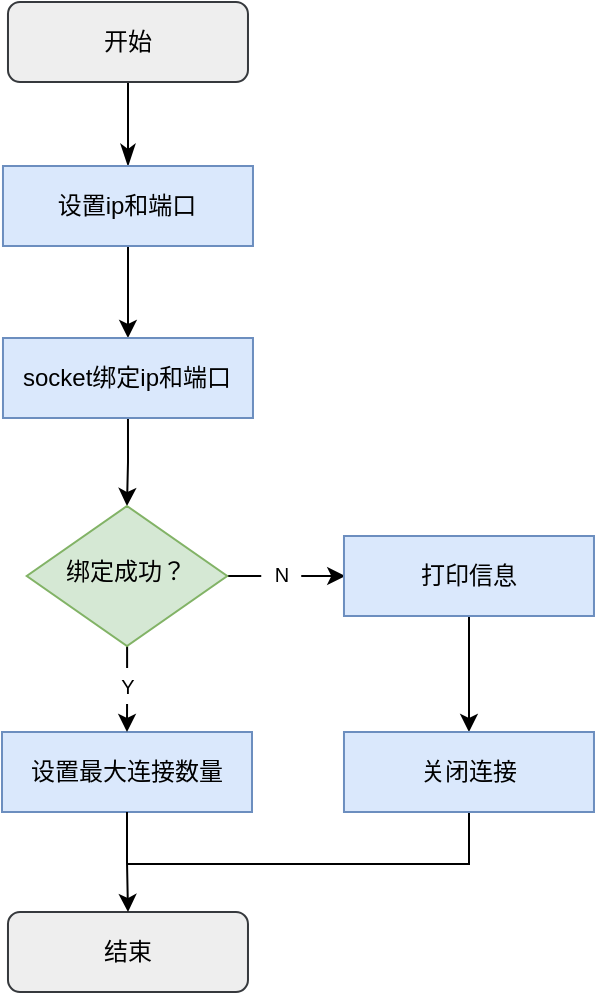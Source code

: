 <mxfile version="22.1.4" type="github">
  <diagram id="C5RBs43oDa-KdzZeNtuy" name="Page-1">
    <mxGraphModel dx="1015" dy="543" grid="1" gridSize="1" guides="1" tooltips="1" connect="1" arrows="1" fold="1" page="1" pageScale="1" pageWidth="827" pageHeight="1169" math="0" shadow="0">
      <root>
        <mxCell id="WIyWlLk6GJQsqaUBKTNV-0" />
        <mxCell id="WIyWlLk6GJQsqaUBKTNV-1" parent="WIyWlLk6GJQsqaUBKTNV-0" />
        <mxCell id="KgDcbHXpNngw1wZbkrTV-0" value="" style="rounded=0;html=1;jettySize=auto;orthogonalLoop=1;fontSize=11;endArrow=classicThin;endFill=1;endSize=8;strokeWidth=1;shadow=0;labelBackgroundColor=none;edgeStyle=orthogonalEdgeStyle;movable=1;resizable=1;rotatable=1;deletable=1;editable=1;locked=0;connectable=1;entryX=0.5;entryY=0;entryDx=0;entryDy=0;" parent="WIyWlLk6GJQsqaUBKTNV-1" source="KgDcbHXpNngw1wZbkrTV-1" target="KgDcbHXpNngw1wZbkrTV-11" edge="1">
          <mxGeometry relative="1" as="geometry">
            <mxPoint x="485.99" y="176" as="targetPoint" />
          </mxGeometry>
        </mxCell>
        <mxCell id="KgDcbHXpNngw1wZbkrTV-1" value="开始" style="rounded=1;whiteSpace=wrap;html=1;fontSize=12;glass=0;strokeWidth=1;shadow=0;fillColor=#eeeeee;strokeColor=#36393d;" parent="WIyWlLk6GJQsqaUBKTNV-1" vertex="1">
          <mxGeometry x="425.99" y="95" width="120" height="40" as="geometry" />
        </mxCell>
        <mxCell id="KgDcbHXpNngw1wZbkrTV-9" value="结束" style="rounded=1;whiteSpace=wrap;html=1;fontSize=12;glass=0;strokeWidth=1;shadow=0;fillColor=#eeeeee;strokeColor=#36393d;" parent="WIyWlLk6GJQsqaUBKTNV-1" vertex="1">
          <mxGeometry x="425.99" y="550" width="120" height="40" as="geometry" />
        </mxCell>
        <mxCell id="KgDcbHXpNngw1wZbkrTV-10" value="" style="edgeStyle=orthogonalEdgeStyle;rounded=0;orthogonalLoop=1;jettySize=auto;html=1;" parent="WIyWlLk6GJQsqaUBKTNV-1" source="KgDcbHXpNngw1wZbkrTV-11" target="KgDcbHXpNngw1wZbkrTV-13" edge="1">
          <mxGeometry relative="1" as="geometry" />
        </mxCell>
        <mxCell id="KgDcbHXpNngw1wZbkrTV-11" value="设置ip和端口" style="rounded=0;whiteSpace=wrap;html=1;fillColor=#dae8fc;strokeColor=#6c8ebf;" parent="WIyWlLk6GJQsqaUBKTNV-1" vertex="1">
          <mxGeometry x="423.49" y="177" width="125" height="40" as="geometry" />
        </mxCell>
        <mxCell id="KgDcbHXpNngw1wZbkrTV-12" value="" style="edgeStyle=orthogonalEdgeStyle;rounded=0;orthogonalLoop=1;jettySize=auto;html=1;exitX=0.5;exitY=1;exitDx=0;exitDy=0;entryX=0.5;entryY=0;entryDx=0;entryDy=0;" parent="WIyWlLk6GJQsqaUBKTNV-1" source="KgDcbHXpNngw1wZbkrTV-13" target="KgDcbHXpNngw1wZbkrTV-31" edge="1">
          <mxGeometry relative="1" as="geometry">
            <mxPoint x="483.994" y="297" as="sourcePoint" />
            <mxPoint x="484.5" y="346" as="targetPoint" />
          </mxGeometry>
        </mxCell>
        <mxCell id="KgDcbHXpNngw1wZbkrTV-13" value="socket绑定ip和端口" style="rounded=0;whiteSpace=wrap;html=1;fillColor=#dae8fc;strokeColor=#6c8ebf;" parent="WIyWlLk6GJQsqaUBKTNV-1" vertex="1">
          <mxGeometry x="423.49" y="263" width="125" height="40" as="geometry" />
        </mxCell>
        <mxCell id="KgDcbHXpNngw1wZbkrTV-26" value="设置最大连接数量" style="rounded=0;whiteSpace=wrap;html=1;fillColor=#dae8fc;strokeColor=#6c8ebf;" parent="WIyWlLk6GJQsqaUBKTNV-1" vertex="1">
          <mxGeometry x="423" y="460" width="125" height="40" as="geometry" />
        </mxCell>
        <mxCell id="KgDcbHXpNngw1wZbkrTV-27" value="" style="edgeStyle=orthogonalEdgeStyle;rounded=0;orthogonalLoop=1;jettySize=auto;html=1;exitX=0.5;exitY=1;exitDx=0;exitDy=0;" parent="WIyWlLk6GJQsqaUBKTNV-1" source="KgDcbHXpNngw1wZbkrTV-26" target="KgDcbHXpNngw1wZbkrTV-9" edge="1">
          <mxGeometry relative="1" as="geometry">
            <mxPoint x="707.62" y="645.034" as="sourcePoint" />
          </mxGeometry>
        </mxCell>
        <mxCell id="KgDcbHXpNngw1wZbkrTV-29" value="" style="edgeStyle=orthogonalEdgeStyle;rounded=0;orthogonalLoop=1;jettySize=auto;html=1;" parent="WIyWlLk6GJQsqaUBKTNV-1" edge="1">
          <mxGeometry relative="1" as="geometry">
            <mxPoint x="594.62" y="382" as="targetPoint" />
            <mxPoint x="535.62" y="382" as="sourcePoint" />
          </mxGeometry>
        </mxCell>
        <mxCell id="KgDcbHXpNngw1wZbkrTV-30" value="&lt;font style=&quot;font-size: 10px;&quot;&gt;N&lt;/font&gt;" style="text;html=1;strokeColor=none;fillColor=default;align=center;verticalAlign=middle;whiteSpace=wrap;rounded=0;" parent="WIyWlLk6GJQsqaUBKTNV-1" vertex="1">
          <mxGeometry x="552.62" y="372" width="20" height="18" as="geometry" />
        </mxCell>
        <mxCell id="KgDcbHXpNngw1wZbkrTV-33" value="" style="edgeStyle=orthogonalEdgeStyle;rounded=0;orthogonalLoop=1;jettySize=auto;html=1;" parent="WIyWlLk6GJQsqaUBKTNV-1" source="KgDcbHXpNngw1wZbkrTV-31" target="KgDcbHXpNngw1wZbkrTV-26" edge="1">
          <mxGeometry relative="1" as="geometry" />
        </mxCell>
        <mxCell id="KgDcbHXpNngw1wZbkrTV-31" value="绑定成功？" style="rhombus;whiteSpace=wrap;html=1;shadow=0;fontFamily=Helvetica;fontSize=12;align=center;strokeWidth=1;spacing=6;spacingTop=-4;fillColor=#d5e8d4;strokeColor=#82b366;" parent="WIyWlLk6GJQsqaUBKTNV-1" vertex="1">
          <mxGeometry x="435.37" y="347" width="100.25" height="70" as="geometry" />
        </mxCell>
        <mxCell id="KgDcbHXpNngw1wZbkrTV-32" value="&lt;font style=&quot;font-size: 10px;&quot;&gt;Y&lt;/font&gt;" style="text;html=1;strokeColor=none;fillColor=default;align=center;verticalAlign=middle;whiteSpace=wrap;rounded=0;" parent="WIyWlLk6GJQsqaUBKTNV-1" vertex="1">
          <mxGeometry x="475.99" y="428" width="20" height="18" as="geometry" />
        </mxCell>
        <mxCell id="KgDcbHXpNngw1wZbkrTV-36" value="" style="edgeStyle=orthogonalEdgeStyle;rounded=0;orthogonalLoop=1;jettySize=auto;html=1;" parent="WIyWlLk6GJQsqaUBKTNV-1" source="KgDcbHXpNngw1wZbkrTV-34" target="KgDcbHXpNngw1wZbkrTV-35" edge="1">
          <mxGeometry relative="1" as="geometry" />
        </mxCell>
        <mxCell id="KgDcbHXpNngw1wZbkrTV-34" value="打印信息" style="rounded=0;whiteSpace=wrap;html=1;fillColor=#dae8fc;strokeColor=#6c8ebf;" parent="WIyWlLk6GJQsqaUBKTNV-1" vertex="1">
          <mxGeometry x="593.99" y="362" width="125" height="40" as="geometry" />
        </mxCell>
        <mxCell id="KgDcbHXpNngw1wZbkrTV-37" style="edgeStyle=orthogonalEdgeStyle;rounded=0;orthogonalLoop=1;jettySize=auto;html=1;endArrow=none;endFill=0;" parent="WIyWlLk6GJQsqaUBKTNV-1" source="KgDcbHXpNngw1wZbkrTV-35" edge="1">
          <mxGeometry relative="1" as="geometry">
            <Array as="points">
              <mxPoint x="657" y="526" />
            </Array>
            <mxPoint x="486" y="526" as="targetPoint" />
          </mxGeometry>
        </mxCell>
        <mxCell id="KgDcbHXpNngw1wZbkrTV-35" value="关闭连接" style="rounded=0;whiteSpace=wrap;html=1;fillColor=#dae8fc;strokeColor=#6c8ebf;" parent="WIyWlLk6GJQsqaUBKTNV-1" vertex="1">
          <mxGeometry x="593.99" y="460" width="125" height="40" as="geometry" />
        </mxCell>
      </root>
    </mxGraphModel>
  </diagram>
</mxfile>

